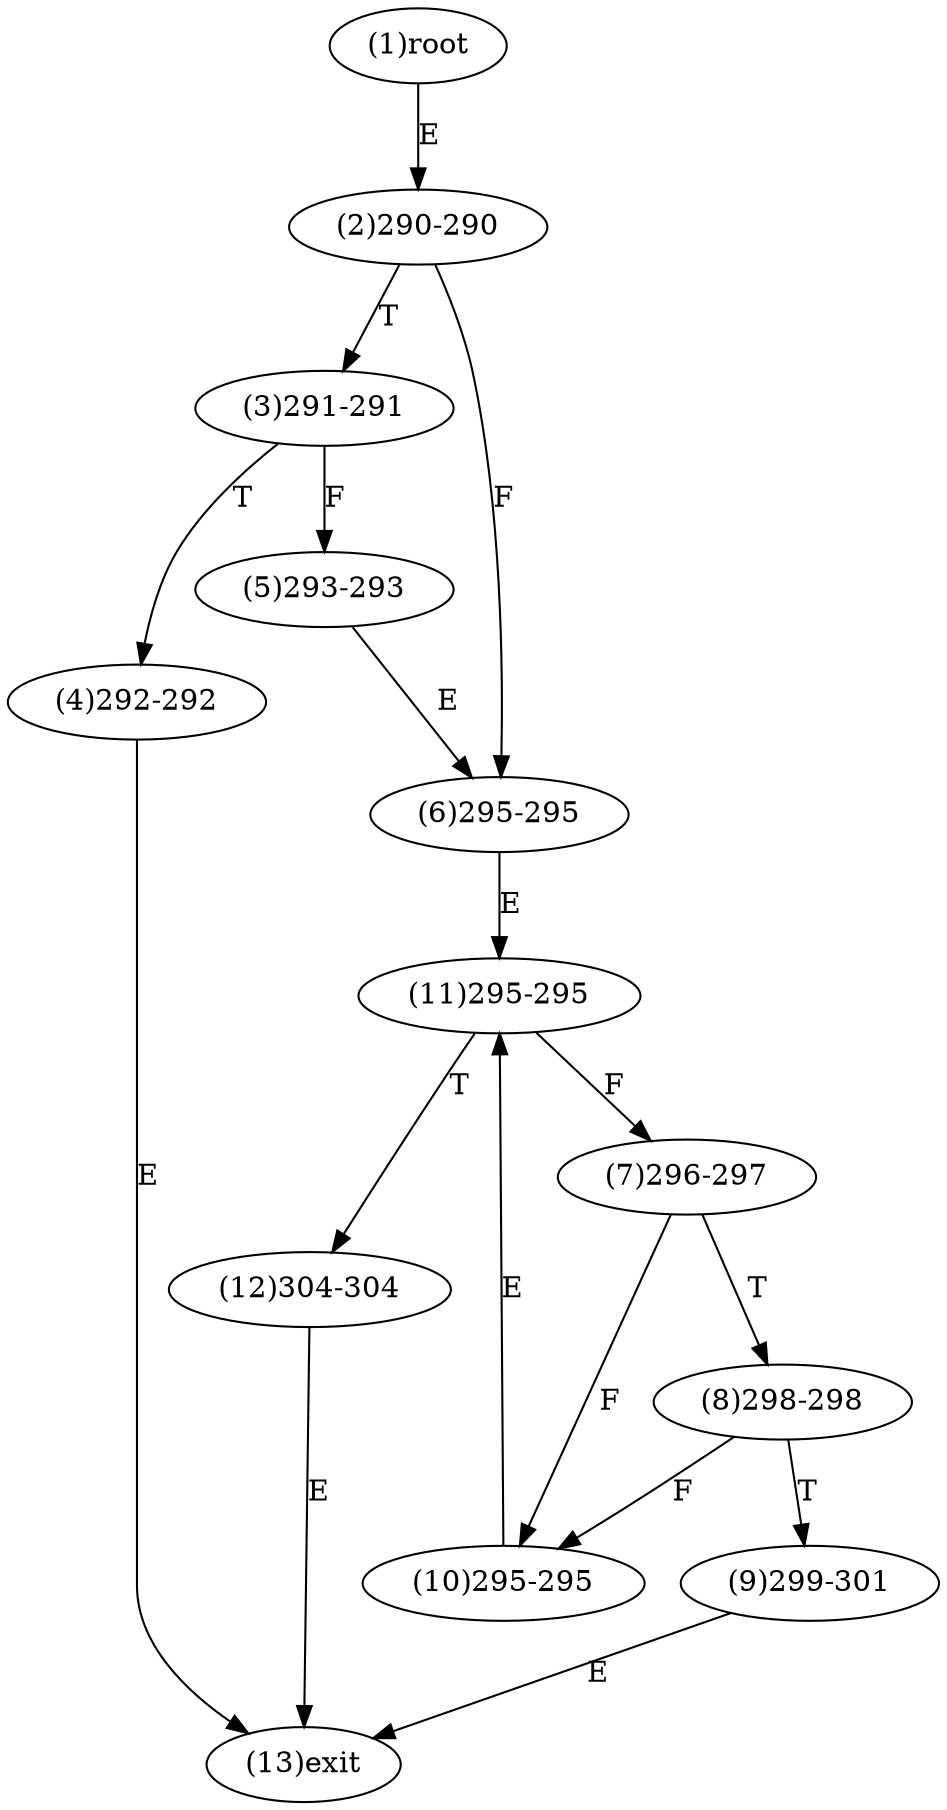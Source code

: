 digraph "" { 
1[ label="(1)root"];
2[ label="(2)290-290"];
3[ label="(3)291-291"];
4[ label="(4)292-292"];
5[ label="(5)293-293"];
6[ label="(6)295-295"];
7[ label="(7)296-297"];
8[ label="(8)298-298"];
9[ label="(9)299-301"];
10[ label="(10)295-295"];
11[ label="(11)295-295"];
12[ label="(12)304-304"];
13[ label="(13)exit"];
1->2[ label="E"];
2->6[ label="F"];
2->3[ label="T"];
3->5[ label="F"];
3->4[ label="T"];
4->13[ label="E"];
5->6[ label="E"];
6->11[ label="E"];
7->10[ label="F"];
7->8[ label="T"];
8->10[ label="F"];
8->9[ label="T"];
9->13[ label="E"];
10->11[ label="E"];
11->7[ label="F"];
11->12[ label="T"];
12->13[ label="E"];
}